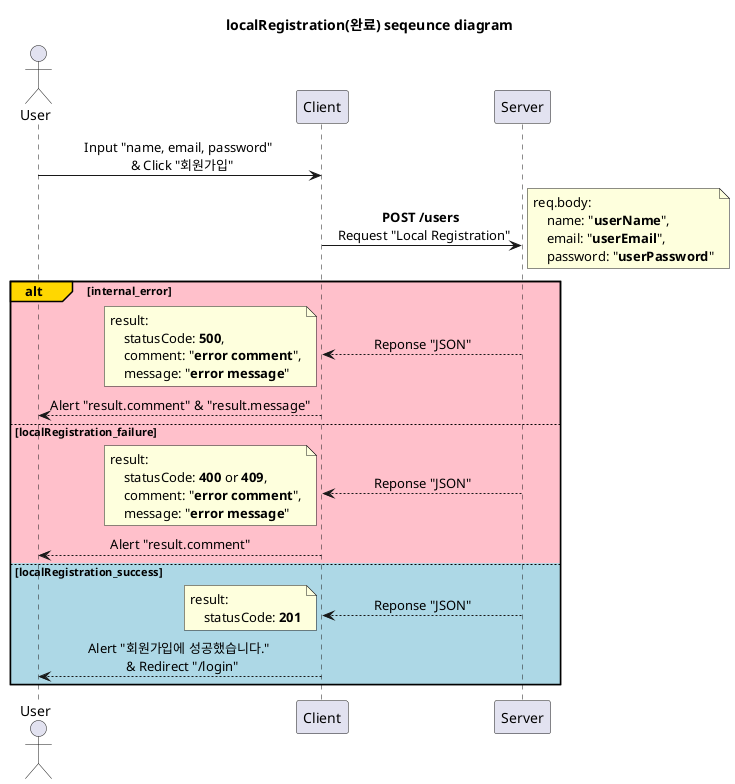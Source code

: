 @startuml localRegistration(완료)
'http://localhost:3000/registration

title localRegistration(완료) seqeunce diagram

skinparam SequenceMessageAlignment center

participant Server order 30
participant Client order 20
actor User order 10

User -> Client: Input "name, email, password" \n & Click "회원가입"

Client -> Server: **POST /users** \n Request "Local Registration"
note right
    req.body:
        name: "**userName**",
        email: "**userEmail**",
        password: "**userPassword**"
end note

alt#Gold #Pink internal_error
    Client <-- Server: Reponse "JSON"
    note left
        result:
            statusCode: **500**,
            comment: "**error comment**",
            message: "**error message**"
    end note
    User <-- Client: Alert "result.comment" & "result.message"

else #Pink localRegistration_failure
    Client <-- Server: Reponse "JSON"
    note left
        result:
            statusCode: **400** or **409**,
            comment: "**error comment**",
            message: "**error message**"
    end note
    User <-- Client: Alert "result.comment"

else #LightBlue localRegistration_success
    Client <-- Server: Reponse "JSON"
    note left
        result:
            statusCode: **201**
    end note
    User <-- Client: Alert "회원가입에 성공했습니다." \n & Redirect "/login"

end

@enduml